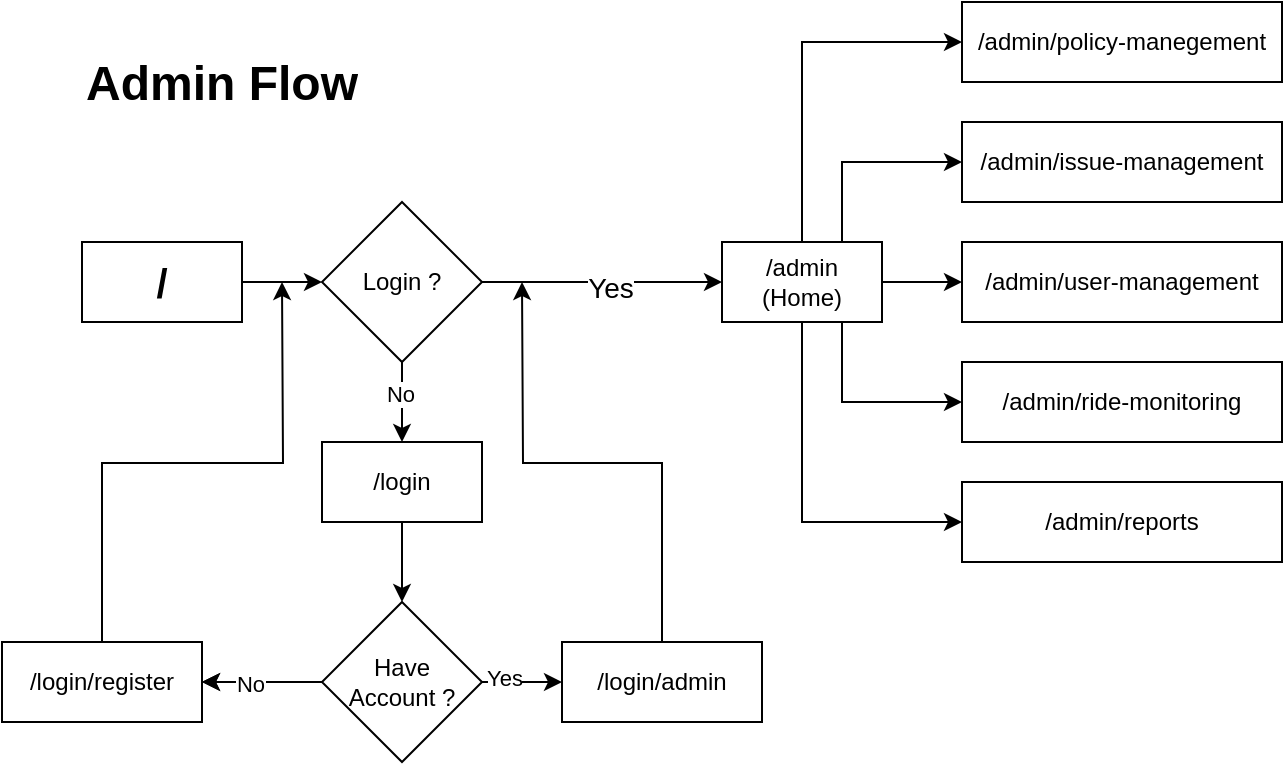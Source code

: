 <mxfile version="24.7.8">
  <diagram name="Page-1" id="F_SyyrcAdbHDoPKD1IAH">
    <mxGraphModel dx="989" dy="541" grid="1" gridSize="10" guides="1" tooltips="1" connect="1" arrows="1" fold="1" page="1" pageScale="1" pageWidth="1654" pageHeight="1169" math="0" shadow="0">
      <root>
        <mxCell id="0" />
        <mxCell id="1" parent="0" />
        <mxCell id="XMmS2_mtmJLEvCQ2yvIi-1" value="&lt;h1 style=&quot;margin-top: 0px;&quot;&gt;Admin Flow&lt;/h1&gt;" style="text;html=1;whiteSpace=wrap;overflow=hidden;rounded=0;" vertex="1" parent="1">
          <mxGeometry x="80" y="160" width="180" height="40" as="geometry" />
        </mxCell>
        <mxCell id="XMmS2_mtmJLEvCQ2yvIi-5" style="edgeStyle=orthogonalEdgeStyle;rounded=0;orthogonalLoop=1;jettySize=auto;html=1;exitX=1;exitY=0.5;exitDx=0;exitDy=0;entryX=0;entryY=0.5;entryDx=0;entryDy=0;" edge="1" parent="1" source="XMmS2_mtmJLEvCQ2yvIi-2">
          <mxGeometry relative="1" as="geometry">
            <mxPoint x="400" y="280" as="targetPoint" />
          </mxGeometry>
        </mxCell>
        <mxCell id="XMmS2_mtmJLEvCQ2yvIi-6" value="&lt;font style=&quot;font-size: 14px;&quot;&gt;Yes&lt;/font&gt;" style="edgeLabel;html=1;align=center;verticalAlign=middle;resizable=0;points=[];" vertex="1" connectable="0" parent="XMmS2_mtmJLEvCQ2yvIi-5">
          <mxGeometry x="0.067" y="-2" relative="1" as="geometry">
            <mxPoint as="offset" />
          </mxGeometry>
        </mxCell>
        <mxCell id="XMmS2_mtmJLEvCQ2yvIi-9" style="edgeStyle=orthogonalEdgeStyle;rounded=0;orthogonalLoop=1;jettySize=auto;html=1;exitX=0.5;exitY=1;exitDx=0;exitDy=0;entryX=0.5;entryY=0;entryDx=0;entryDy=0;" edge="1" parent="1" source="XMmS2_mtmJLEvCQ2yvIi-2" target="XMmS2_mtmJLEvCQ2yvIi-7">
          <mxGeometry relative="1" as="geometry" />
        </mxCell>
        <mxCell id="XMmS2_mtmJLEvCQ2yvIi-10" value="No" style="edgeLabel;html=1;align=center;verticalAlign=middle;resizable=0;points=[];" vertex="1" connectable="0" parent="XMmS2_mtmJLEvCQ2yvIi-9">
          <mxGeometry x="-0.2" y="-1" relative="1" as="geometry">
            <mxPoint as="offset" />
          </mxGeometry>
        </mxCell>
        <mxCell id="XMmS2_mtmJLEvCQ2yvIi-2" value="Login ?" style="rhombus;whiteSpace=wrap;html=1;" vertex="1" parent="1">
          <mxGeometry x="200" y="240" width="80" height="80" as="geometry" />
        </mxCell>
        <mxCell id="XMmS2_mtmJLEvCQ2yvIi-14" style="edgeStyle=orthogonalEdgeStyle;rounded=0;orthogonalLoop=1;jettySize=auto;html=1;exitX=0;exitY=0.5;exitDx=0;exitDy=0;entryX=1;entryY=0.5;entryDx=0;entryDy=0;" edge="1" parent="1" source="XMmS2_mtmJLEvCQ2yvIi-3" target="XMmS2_mtmJLEvCQ2yvIi-13">
          <mxGeometry relative="1" as="geometry" />
        </mxCell>
        <mxCell id="XMmS2_mtmJLEvCQ2yvIi-17" value="" style="edgeStyle=orthogonalEdgeStyle;rounded=0;orthogonalLoop=1;jettySize=auto;html=1;" edge="1" parent="1" source="XMmS2_mtmJLEvCQ2yvIi-3" target="XMmS2_mtmJLEvCQ2yvIi-13">
          <mxGeometry relative="1" as="geometry" />
        </mxCell>
        <mxCell id="XMmS2_mtmJLEvCQ2yvIi-19" value="No" style="edgeLabel;html=1;align=center;verticalAlign=middle;resizable=0;points=[];" vertex="1" connectable="0" parent="XMmS2_mtmJLEvCQ2yvIi-17">
          <mxGeometry x="0.224" y="1" relative="1" as="geometry">
            <mxPoint as="offset" />
          </mxGeometry>
        </mxCell>
        <mxCell id="XMmS2_mtmJLEvCQ2yvIi-21" style="edgeStyle=orthogonalEdgeStyle;rounded=0;orthogonalLoop=1;jettySize=auto;html=1;exitX=1;exitY=0.5;exitDx=0;exitDy=0;entryX=0;entryY=0.5;entryDx=0;entryDy=0;" edge="1" parent="1" source="XMmS2_mtmJLEvCQ2yvIi-3" target="XMmS2_mtmJLEvCQ2yvIi-20">
          <mxGeometry relative="1" as="geometry" />
        </mxCell>
        <mxCell id="XMmS2_mtmJLEvCQ2yvIi-28" value="Yes" style="edgeLabel;html=1;align=center;verticalAlign=middle;resizable=0;points=[];" vertex="1" connectable="0" parent="XMmS2_mtmJLEvCQ2yvIi-21">
          <mxGeometry x="-0.464" y="2" relative="1" as="geometry">
            <mxPoint as="offset" />
          </mxGeometry>
        </mxCell>
        <mxCell id="XMmS2_mtmJLEvCQ2yvIi-3" value="Have&lt;div&gt;Account ?&lt;/div&gt;" style="rhombus;whiteSpace=wrap;html=1;" vertex="1" parent="1">
          <mxGeometry x="200" y="440" width="80" height="80" as="geometry" />
        </mxCell>
        <mxCell id="XMmS2_mtmJLEvCQ2yvIi-11" style="edgeStyle=orthogonalEdgeStyle;rounded=0;orthogonalLoop=1;jettySize=auto;html=1;exitX=0.5;exitY=1;exitDx=0;exitDy=0;entryX=0.5;entryY=0;entryDx=0;entryDy=0;" edge="1" parent="1" source="XMmS2_mtmJLEvCQ2yvIi-7" target="XMmS2_mtmJLEvCQ2yvIi-3">
          <mxGeometry relative="1" as="geometry" />
        </mxCell>
        <mxCell id="XMmS2_mtmJLEvCQ2yvIi-7" value="/login" style="rounded=0;whiteSpace=wrap;html=1;" vertex="1" parent="1">
          <mxGeometry x="200" y="360" width="80" height="40" as="geometry" />
        </mxCell>
        <mxCell id="XMmS2_mtmJLEvCQ2yvIi-15" style="edgeStyle=orthogonalEdgeStyle;rounded=0;orthogonalLoop=1;jettySize=auto;html=1;exitX=1;exitY=0.5;exitDx=0;exitDy=0;entryX=0;entryY=0.5;entryDx=0;entryDy=0;" edge="1" parent="1" source="XMmS2_mtmJLEvCQ2yvIi-8" target="XMmS2_mtmJLEvCQ2yvIi-2">
          <mxGeometry relative="1" as="geometry" />
        </mxCell>
        <mxCell id="XMmS2_mtmJLEvCQ2yvIi-8" value="&lt;font size=&quot;1&quot; style=&quot;&quot;&gt;&lt;b style=&quot;font-size: 20px;&quot;&gt;/&lt;/b&gt;&lt;/font&gt;" style="rounded=0;whiteSpace=wrap;html=1;" vertex="1" parent="1">
          <mxGeometry x="80" y="260" width="80" height="40" as="geometry" />
        </mxCell>
        <mxCell id="XMmS2_mtmJLEvCQ2yvIi-16" style="edgeStyle=orthogonalEdgeStyle;rounded=0;orthogonalLoop=1;jettySize=auto;html=1;exitX=0.5;exitY=0;exitDx=0;exitDy=0;" edge="1" parent="1" source="XMmS2_mtmJLEvCQ2yvIi-13">
          <mxGeometry relative="1" as="geometry">
            <mxPoint x="180" y="280" as="targetPoint" />
          </mxGeometry>
        </mxCell>
        <mxCell id="XMmS2_mtmJLEvCQ2yvIi-13" value="/login/register" style="rounded=0;whiteSpace=wrap;html=1;" vertex="1" parent="1">
          <mxGeometry x="40" y="460" width="100" height="40" as="geometry" />
        </mxCell>
        <mxCell id="XMmS2_mtmJLEvCQ2yvIi-22" style="edgeStyle=orthogonalEdgeStyle;rounded=0;orthogonalLoop=1;jettySize=auto;html=1;exitX=0.5;exitY=0;exitDx=0;exitDy=0;" edge="1" parent="1" source="XMmS2_mtmJLEvCQ2yvIi-20">
          <mxGeometry relative="1" as="geometry">
            <mxPoint x="300" y="280" as="targetPoint" />
          </mxGeometry>
        </mxCell>
        <mxCell id="XMmS2_mtmJLEvCQ2yvIi-20" value="/login/admin" style="rounded=0;whiteSpace=wrap;html=1;" vertex="1" parent="1">
          <mxGeometry x="320" y="460" width="100" height="40" as="geometry" />
        </mxCell>
        <mxCell id="XMmS2_mtmJLEvCQ2yvIi-74" style="edgeStyle=orthogonalEdgeStyle;rounded=0;orthogonalLoop=1;jettySize=auto;html=1;exitX=1;exitY=0.5;exitDx=0;exitDy=0;entryX=0;entryY=0.5;entryDx=0;entryDy=0;" edge="1" parent="1" source="XMmS2_mtmJLEvCQ2yvIi-62" target="XMmS2_mtmJLEvCQ2yvIi-63">
          <mxGeometry relative="1" as="geometry" />
        </mxCell>
        <mxCell id="XMmS2_mtmJLEvCQ2yvIi-75" style="edgeStyle=orthogonalEdgeStyle;rounded=0;orthogonalLoop=1;jettySize=auto;html=1;exitX=0.5;exitY=0;exitDx=0;exitDy=0;entryX=0;entryY=0.5;entryDx=0;entryDy=0;" edge="1" parent="1" source="XMmS2_mtmJLEvCQ2yvIi-62" target="XMmS2_mtmJLEvCQ2yvIi-73">
          <mxGeometry relative="1" as="geometry" />
        </mxCell>
        <mxCell id="XMmS2_mtmJLEvCQ2yvIi-76" style="edgeStyle=orthogonalEdgeStyle;rounded=0;orthogonalLoop=1;jettySize=auto;html=1;exitX=0.5;exitY=1;exitDx=0;exitDy=0;entryX=0;entryY=0.5;entryDx=0;entryDy=0;" edge="1" parent="1" source="XMmS2_mtmJLEvCQ2yvIi-62" target="XMmS2_mtmJLEvCQ2yvIi-71">
          <mxGeometry relative="1" as="geometry" />
        </mxCell>
        <mxCell id="XMmS2_mtmJLEvCQ2yvIi-77" style="edgeStyle=orthogonalEdgeStyle;rounded=0;orthogonalLoop=1;jettySize=auto;html=1;exitX=0.75;exitY=1;exitDx=0;exitDy=0;entryX=0;entryY=0.5;entryDx=0;entryDy=0;" edge="1" parent="1" source="XMmS2_mtmJLEvCQ2yvIi-62" target="XMmS2_mtmJLEvCQ2yvIi-70">
          <mxGeometry relative="1" as="geometry" />
        </mxCell>
        <mxCell id="XMmS2_mtmJLEvCQ2yvIi-78" style="edgeStyle=orthogonalEdgeStyle;rounded=0;orthogonalLoop=1;jettySize=auto;html=1;exitX=0.75;exitY=0;exitDx=0;exitDy=0;entryX=0;entryY=0.5;entryDx=0;entryDy=0;" edge="1" parent="1" source="XMmS2_mtmJLEvCQ2yvIi-62" target="XMmS2_mtmJLEvCQ2yvIi-72">
          <mxGeometry relative="1" as="geometry" />
        </mxCell>
        <mxCell id="XMmS2_mtmJLEvCQ2yvIi-62" value="/admin&lt;div&gt;(Home)&lt;/div&gt;" style="rounded=0;whiteSpace=wrap;html=1;" vertex="1" parent="1">
          <mxGeometry x="400" y="260" width="80" height="40" as="geometry" />
        </mxCell>
        <mxCell id="XMmS2_mtmJLEvCQ2yvIi-63" value="/admin/user-management" style="rounded=0;whiteSpace=wrap;html=1;" vertex="1" parent="1">
          <mxGeometry x="520" y="260" width="160" height="40" as="geometry" />
        </mxCell>
        <mxCell id="XMmS2_mtmJLEvCQ2yvIi-70" value="/admin/ride-monitoring" style="rounded=0;whiteSpace=wrap;html=1;" vertex="1" parent="1">
          <mxGeometry x="520" y="320" width="160" height="40" as="geometry" />
        </mxCell>
        <mxCell id="XMmS2_mtmJLEvCQ2yvIi-71" value="/admin/reports" style="rounded=0;whiteSpace=wrap;html=1;" vertex="1" parent="1">
          <mxGeometry x="520" y="380" width="160" height="40" as="geometry" />
        </mxCell>
        <mxCell id="XMmS2_mtmJLEvCQ2yvIi-72" value="/admin/issue-management" style="rounded=0;whiteSpace=wrap;html=1;" vertex="1" parent="1">
          <mxGeometry x="520" y="200" width="160" height="40" as="geometry" />
        </mxCell>
        <mxCell id="XMmS2_mtmJLEvCQ2yvIi-73" value="/admin/policy-manegement" style="rounded=0;whiteSpace=wrap;html=1;" vertex="1" parent="1">
          <mxGeometry x="520" y="140" width="160" height="40" as="geometry" />
        </mxCell>
      </root>
    </mxGraphModel>
  </diagram>
</mxfile>
